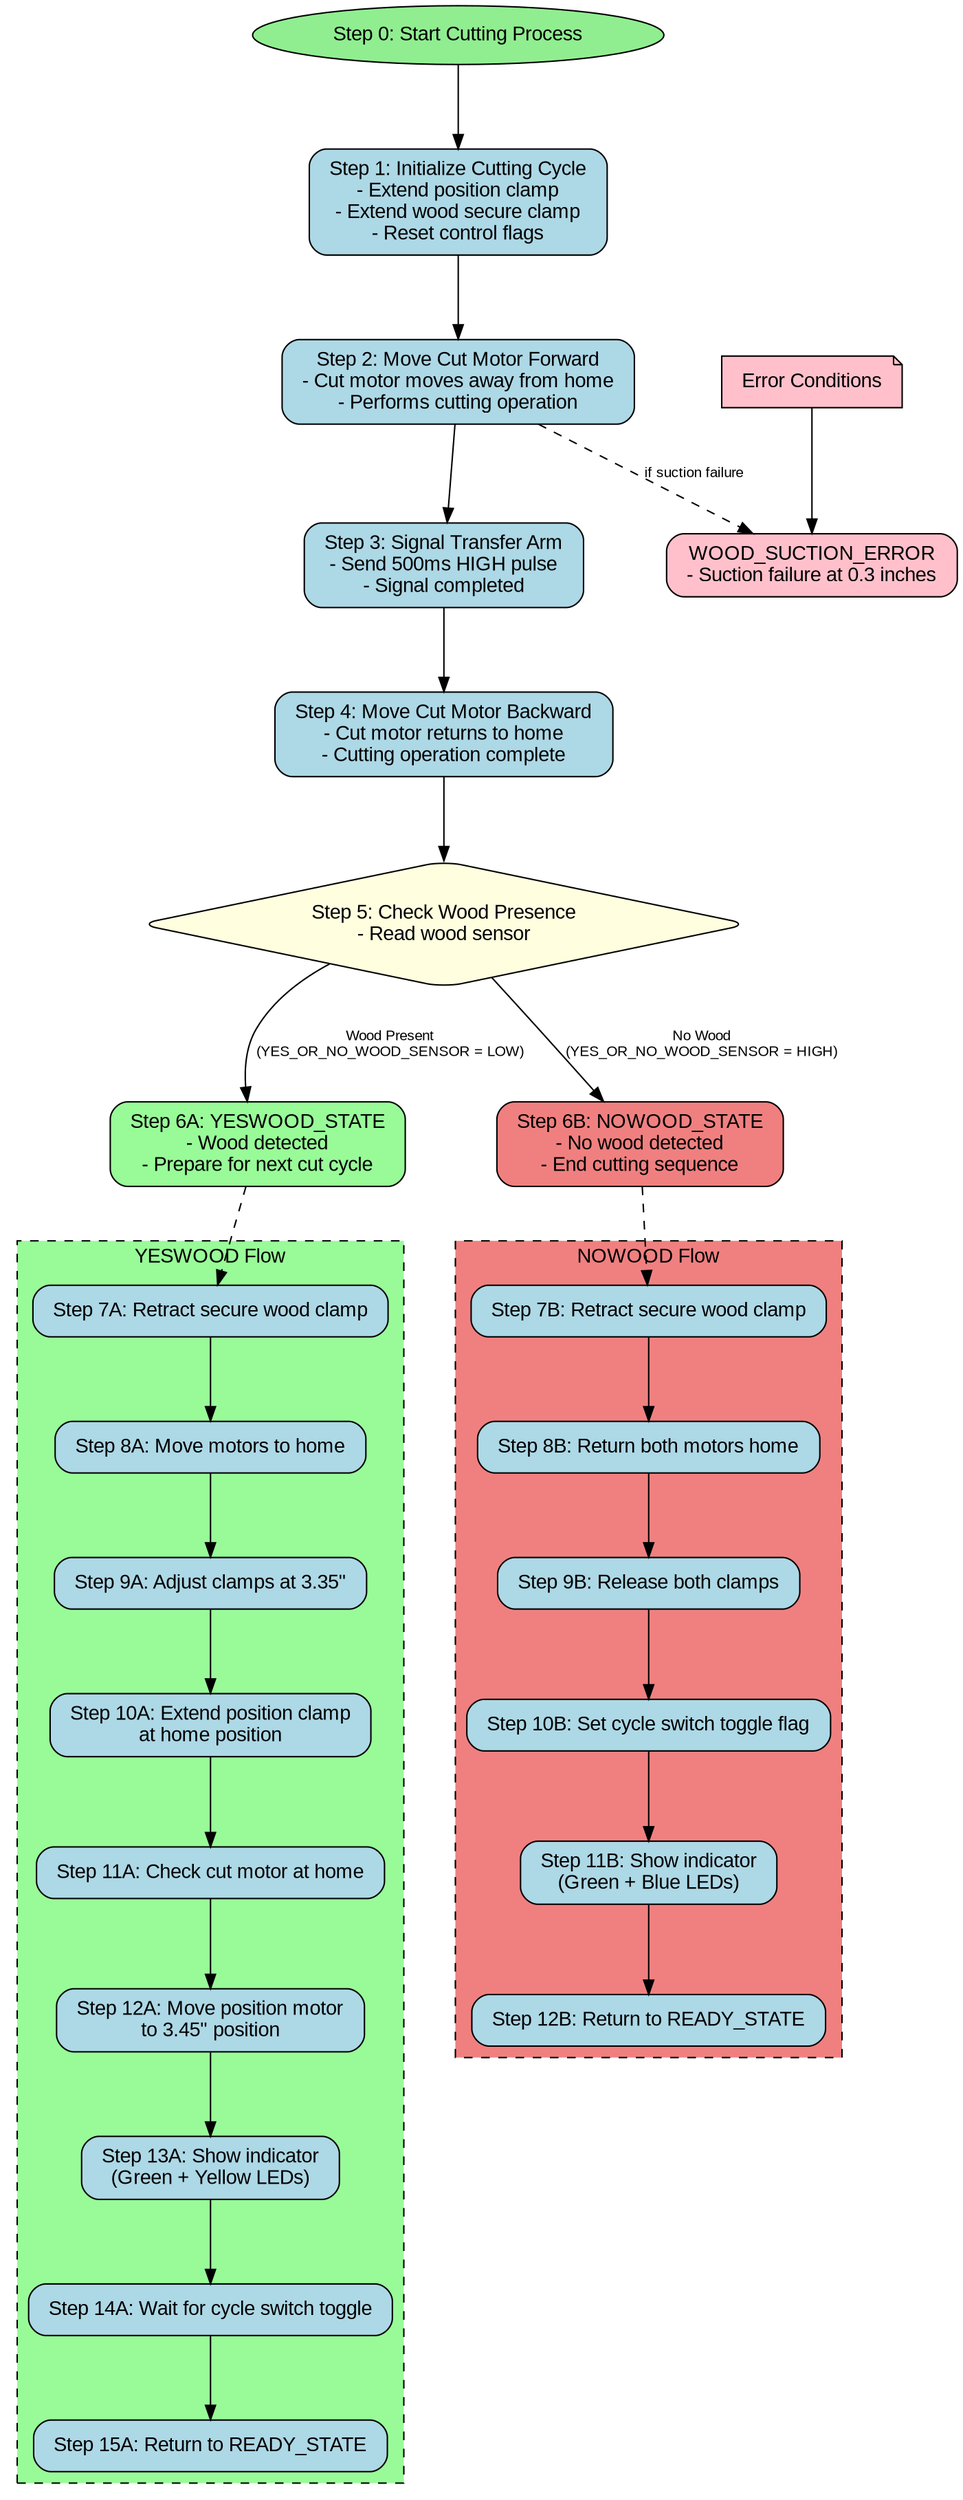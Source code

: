 digraph cutting_process {
    // Graph styling
    graph [fontname="Arial", rankdir="TB", splines=true, overlap=false, nodesep=0.8, ranksep=0.8];
    node [shape="box", style="rounded,filled", fillcolor="lightblue", fontname="Arial", margin="0.2,0.1"];
    edge [fontname="Arial", fontsize=10];

    // States and transitions for cutting process
    start [label="Step 0: Start Cutting Process", shape="oval", fillcolor="lightgreen"];
    
    // Initialize cutting state
    init [label="Step 1: Initialize Cutting Cycle\n- Extend position clamp\n- Extend wood secure clamp\n- Reset control flags"];
    
    // Extend cutter
    extend [label="Step 2: Move Cut Motor Forward\n- Cut motor moves away from home\n- Performs cutting operation"];
    
    // Signal transfer arm
    signal [label="Step 3: Signal Transfer Arm\n- Send 500ms HIGH pulse\n- Signal completed"];
    
    // Retract cutter
    retract [label="Step 4: Move Cut Motor Backward\n- Cut motor returns to home\n- Cutting operation complete"];
    
    // Check wood presence
    check [label="Step 5: Check Wood Presence\n- Read wood sensor", shape="diamond", fillcolor="lightyellow"];
    
    // Result states  
    yeswood [label="Step 6A: YESWOOD_STATE\n- Wood detected\n- Prepare for next cut cycle", fillcolor="palegreen"];
    nowood [label="Step 6B: NOWOOD_STATE\n- No wood detected\n- End cutting sequence", fillcolor="lightcoral"];
    
    // Error conditions
    error [label="Error Conditions", shape="note", fillcolor="pink"];
    errorwood [label="WOOD_SUCTION_ERROR\n- Suction failure at 0.3 inches", fillcolor="pink"];
    
    // Flow connections
    start -> init;
    init -> extend;
    extend -> signal;
    signal -> retract;
    retract -> check;
    check -> yeswood [label="Wood Present\n(YES_OR_NO_WOOD_SENSOR = LOW)"];
    check -> nowood [label="No Wood\n(YES_OR_NO_WOOD_SENSOR = HIGH)"];
    
    // Error path
    error -> errorwood;
    extend -> errorwood [style="dashed", label="if suction failure"];
    
    // Subgraph for YESWOOD flow
    subgraph cluster_yeswood {
        label="YESWOOD Flow";
        style="dashed";
        bgcolor="palegreen";
        
        yw1 [label="Step 7A: Retract secure wood clamp"];
        yw2 [label="Step 8A: Move motors to home"];
        yw3 [label="Step 9A: Adjust clamps at 3.35\""];
        yw4 [label="Step 10A: Extend position clamp\nat home position"];
        yw5 [label="Step 11A: Check cut motor at home"];
        yw6 [label="Step 12A: Move position motor\nto 3.45\" position"];
        yw7 [label="Step 13A: Show indicator\n(Green + Yellow LEDs)"];
        yw8 [label="Step 14A: Wait for cycle switch toggle"];
        yw9 [label="Step 15A: Return to READY_STATE"];
        
        yw1 -> yw2 -> yw3 -> yw4 -> yw5 -> yw6 -> yw7 -> yw8 -> yw9;
    }
    
    // Subgraph for NOWOOD flow  
    subgraph cluster_nowood {
        label="NOWOOD Flow";
        style="dashed";
        bgcolor="lightcoral";
        
        nw1 [label="Step 7B: Retract secure wood clamp"];
        nw2 [label="Step 8B: Return both motors home"];
        nw3 [label="Step 9B: Release both clamps"];
        nw4 [label="Step 10B: Set cycle switch toggle flag"];
        nw5 [label="Step 11B: Show indicator\n(Green + Blue LEDs)"];
        nw6 [label="Step 12B: Return to READY_STATE"];
        
        nw1 -> nw2 -> nw3 -> nw4 -> nw5 -> nw6;
    }
    
    // Connect main flow to subgraphs
    yeswood -> yw1 [style="dashed"];
    nowood -> nw1 [style="dashed"];
} 